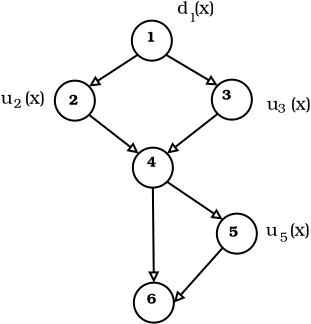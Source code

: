 <?xml version="1.0" encoding="UTF-8"?>
<dia:diagram xmlns:dia="http://www.lysator.liu.se/~alla/dia/"><dia:layer name="Background" visible="true"><dia:object type="Standard - Ellipse" version="0" id="O0"><dia:attribute name="obj_pos"><dia:point val="13.95,4.05"/></dia:attribute><dia:attribute name="obj_bb"><dia:rectangle val="13.9,4;16,6.1"/></dia:attribute><dia:attribute name="elem_corner"><dia:point val="13.95,4.05"/></dia:attribute><dia:attribute name="elem_width"><dia:real val="2"/></dia:attribute><dia:attribute name="elem_height"><dia:real val="2"/></dia:attribute></dia:object><dia:object type="Standard - Ellipse" version="0" id="O1"><dia:attribute name="obj_pos"><dia:point val="17.95,7"/></dia:attribute><dia:attribute name="obj_bb"><dia:rectangle val="17.9,6.95;20,9.05"/></dia:attribute><dia:attribute name="elem_corner"><dia:point val="17.95,7"/></dia:attribute><dia:attribute name="elem_width"><dia:real val="2"/></dia:attribute><dia:attribute name="elem_height"><dia:real val="2"/></dia:attribute></dia:object><dia:object type="Standard - Ellipse" version="0" id="O2"><dia:attribute name="obj_pos"><dia:point val="14.05,17.15"/></dia:attribute><dia:attribute name="obj_bb"><dia:rectangle val="14,17.1;16.1,19.2"/></dia:attribute><dia:attribute name="elem_corner"><dia:point val="14.05,17.15"/></dia:attribute><dia:attribute name="elem_width"><dia:real val="2"/></dia:attribute><dia:attribute name="elem_height"><dia:real val="2"/></dia:attribute></dia:object><dia:object type="Standard - Ellipse" version="0" id="O3"><dia:attribute name="obj_pos"><dia:point val="18.2,13.7"/></dia:attribute><dia:attribute name="obj_bb"><dia:rectangle val="18.15,13.65;20.25,15.75"/></dia:attribute><dia:attribute name="elem_corner"><dia:point val="18.2,13.7"/></dia:attribute><dia:attribute name="elem_width"><dia:real val="2"/></dia:attribute><dia:attribute name="elem_height"><dia:real val="2"/></dia:attribute></dia:object><dia:object type="Standard - Ellipse" version="0" id="O4"><dia:attribute name="obj_pos"><dia:point val="14,10.4"/></dia:attribute><dia:attribute name="obj_bb"><dia:rectangle val="13.95,10.35;16.05,12.45"/></dia:attribute><dia:attribute name="elem_corner"><dia:point val="14,10.4"/></dia:attribute><dia:attribute name="elem_width"><dia:real val="2"/></dia:attribute><dia:attribute name="elem_height"><dia:real val="2"/></dia:attribute></dia:object><dia:object type="Standard - Ellipse" version="0" id="O5"><dia:attribute name="obj_pos"><dia:point val="10.1,7.05"/></dia:attribute><dia:attribute name="obj_bb"><dia:rectangle val="10.05,7;12.15,9.1"/></dia:attribute><dia:attribute name="elem_corner"><dia:point val="10.1,7.05"/></dia:attribute><dia:attribute name="elem_width"><dia:real val="2"/></dia:attribute><dia:attribute name="elem_height"><dia:real val="2"/></dia:attribute></dia:object><dia:object type="Standard - Line" version="0" id="O6"><dia:attribute name="obj_pos"><dia:point val="15.657,5.757"/></dia:attribute><dia:attribute name="obj_bb"><dia:rectangle val="15.589,5.689;18.49,7.662"/></dia:attribute><dia:attribute name="conn_endpoints"><dia:point val="15.657,5.757"/><dia:point val="18.243,7.293"/></dia:attribute><dia:attribute name="numcp"><dia:int val="1"/></dia:attribute><dia:attribute name="line_width"><dia:real val="0.1"/></dia:attribute><dia:attribute name="end_arrow"><dia:enum val="2"/></dia:attribute><dia:attribute name="end_arrow_length"><dia:real val="0.4"/></dia:attribute><dia:attribute name="end_arrow_width"><dia:real val="0.4"/></dia:attribute><dia:connections><dia:connection handle="0" to="O0" connection="7"/><dia:connection handle="1" to="O1" connection="0"/></dia:connections></dia:object><dia:object type="Standard - Line" version="0" id="O7"><dia:attribute name="obj_pos"><dia:point val="14.243,5.757"/></dia:attribute><dia:attribute name="obj_bb"><dia:rectangle val="11.547,5.688;14.312,7.705"/></dia:attribute><dia:attribute name="conn_endpoints"><dia:point val="14.243,5.757"/><dia:point val="11.807,7.343"/></dia:attribute><dia:attribute name="numcp"><dia:int val="1"/></dia:attribute><dia:attribute name="line_width"><dia:real val="0.1"/></dia:attribute><dia:attribute name="end_arrow"><dia:enum val="2"/></dia:attribute><dia:attribute name="end_arrow_length"><dia:real val="0.4"/></dia:attribute><dia:attribute name="end_arrow_width"><dia:real val="0.4"/></dia:attribute><dia:connections><dia:connection handle="0" to="O0" connection="5"/><dia:connection handle="1" to="O5" connection="2"/></dia:connections></dia:object><dia:object type="Standard - Line" version="0" id="O8"><dia:attribute name="obj_pos"><dia:point val="11.807,8.757"/></dia:attribute><dia:attribute name="obj_bb"><dia:rectangle val="11.737,8.687;14.578,11.039"/></dia:attribute><dia:attribute name="conn_endpoints"><dia:point val="11.807,8.757"/><dia:point val="14.293,10.693"/></dia:attribute><dia:attribute name="numcp"><dia:int val="1"/></dia:attribute><dia:attribute name="line_width"><dia:real val="0.1"/></dia:attribute><dia:attribute name="end_arrow"><dia:enum val="2"/></dia:attribute><dia:attribute name="end_arrow_length"><dia:real val="0.4"/></dia:attribute><dia:attribute name="end_arrow_width"><dia:real val="0.4"/></dia:attribute><dia:connections><dia:connection handle="0" to="O5" connection="7"/><dia:connection handle="1" to="O4" connection="0"/></dia:connections></dia:object><dia:object type="Standard - Line" version="0" id="O9"><dia:attribute name="obj_pos"><dia:point val="18.243,8.707"/></dia:attribute><dia:attribute name="obj_bb"><dia:rectangle val="15.421,8.637;18.313,11.039"/></dia:attribute><dia:attribute name="conn_endpoints"><dia:point val="18.243,8.707"/><dia:point val="15.707,10.693"/></dia:attribute><dia:attribute name="numcp"><dia:int val="1"/></dia:attribute><dia:attribute name="line_width"><dia:real val="0.1"/></dia:attribute><dia:attribute name="end_arrow"><dia:enum val="2"/></dia:attribute><dia:attribute name="end_arrow_length"><dia:real val="0.4"/></dia:attribute><dia:attribute name="end_arrow_width"><dia:real val="0.4"/></dia:attribute><dia:connections><dia:connection handle="0" to="O1" connection="5"/><dia:connection handle="1" to="O4" connection="2"/></dia:connections></dia:object><dia:object type="Standard - Line" version="0" id="O10"><dia:attribute name="obj_pos"><dia:point val="15,12.4"/></dia:attribute><dia:attribute name="obj_bb"><dia:rectangle val="14.649,12.35;15.45,17.204"/></dia:attribute><dia:attribute name="conn_endpoints"><dia:point val="15,12.4"/><dia:point val="15.05,17.15"/></dia:attribute><dia:attribute name="numcp"><dia:int val="1"/></dia:attribute><dia:attribute name="line_width"><dia:real val="0.1"/></dia:attribute><dia:attribute name="end_arrow"><dia:enum val="2"/></dia:attribute><dia:attribute name="end_arrow_length"><dia:real val="0.4"/></dia:attribute><dia:attribute name="end_arrow_width"><dia:real val="0.4"/></dia:attribute><dia:connections><dia:connection handle="0" to="O4" connection="6"/><dia:connection handle="1" to="O2" connection="1"/></dia:connections></dia:object><dia:object type="Standard - Line" version="0" id="O11"><dia:attribute name="obj_pos"><dia:point val="15.707,12.107"/></dia:attribute><dia:attribute name="obj_bb"><dia:rectangle val="15.638,12.038;18.759,14.352"/></dia:attribute><dia:attribute name="conn_endpoints"><dia:point val="15.707,12.107"/><dia:point val="18.493,13.993"/></dia:attribute><dia:attribute name="numcp"><dia:int val="1"/></dia:attribute><dia:attribute name="line_width"><dia:real val="0.1"/></dia:attribute><dia:attribute name="end_arrow"><dia:enum val="2"/></dia:attribute><dia:attribute name="end_arrow_length"><dia:real val="0.4"/></dia:attribute><dia:attribute name="end_arrow_width"><dia:real val="0.4"/></dia:attribute><dia:connections><dia:connection handle="0" to="O4" connection="7"/><dia:connection handle="1" to="O3" connection="0"/></dia:connections></dia:object><dia:object type="Standard - Line" version="0" id="O12"><dia:attribute name="obj_pos"><dia:point val="18.493,15.407"/></dia:attribute><dia:attribute name="obj_bb"><dia:rectangle val="15.718,15.336;18.564,18.453"/></dia:attribute><dia:attribute name="conn_endpoints"><dia:point val="18.493,15.407"/><dia:point val="16.05,18.15"/></dia:attribute><dia:attribute name="numcp"><dia:int val="1"/></dia:attribute><dia:attribute name="line_width"><dia:real val="0.1"/></dia:attribute><dia:attribute name="end_arrow"><dia:enum val="2"/></dia:attribute><dia:attribute name="end_arrow_length"><dia:real val="0.4"/></dia:attribute><dia:attribute name="end_arrow_width"><dia:real val="0.4"/></dia:attribute><dia:connections><dia:connection handle="0" to="O3" connection="5"/><dia:connection handle="1" to="O2" connection="4"/></dia:connections></dia:object><dia:object type="Standard - Text" version="0" id="O13"><dia:attribute name="obj_pos"><dia:point val="14.9,5.1"/></dia:attribute><dia:attribute name="obj_bb"><dia:rectangle val="14.602,4.33;15.148,5.38"/></dia:attribute><dia:attribute name="text"><dia:composite type="text"><dia:attribute name="string"><dia:string>#1#</dia:string></dia:attribute><dia:attribute name="font"><dia:font name="Bookman-Demi"/></dia:attribute><dia:attribute name="height"><dia:real val="0.9"/></dia:attribute><dia:attribute name="pos"><dia:point val="14.9,5.1"/></dia:attribute><dia:attribute name="color"><dia:color val="#000000"/></dia:attribute><dia:attribute name="alignment"><dia:enum val="1"/></dia:attribute></dia:composite></dia:attribute></dia:object><dia:object type="Standard - Text" version="0" id="O14"><dia:attribute name="obj_pos"><dia:point val="11.05,8.25"/></dia:attribute><dia:attribute name="obj_bb"><dia:rectangle val="10.752,7.48;11.297,8.53"/></dia:attribute><dia:attribute name="text"><dia:composite type="text"><dia:attribute name="string"><dia:string>#2#</dia:string></dia:attribute><dia:attribute name="font"><dia:font name="Bookman-Demi"/></dia:attribute><dia:attribute name="height"><dia:real val="0.9"/></dia:attribute><dia:attribute name="pos"><dia:point val="11.05,8.25"/></dia:attribute><dia:attribute name="color"><dia:color val="#000000"/></dia:attribute><dia:attribute name="alignment"><dia:enum val="1"/></dia:attribute></dia:composite></dia:attribute></dia:object><dia:object type="Standard - Text" version="0" id="O15"><dia:attribute name="obj_pos"><dia:point val="18.7,8"/></dia:attribute><dia:attribute name="obj_bb"><dia:rectangle val="18.453,7.23;18.997,8.28"/></dia:attribute><dia:attribute name="text"><dia:composite type="text"><dia:attribute name="string"><dia:string>#3#</dia:string></dia:attribute><dia:attribute name="font"><dia:font name="Bookman-Demi"/></dia:attribute><dia:attribute name="height"><dia:real val="0.9"/></dia:attribute><dia:attribute name="pos"><dia:point val="18.7,8"/></dia:attribute><dia:attribute name="color"><dia:color val="#000000"/></dia:attribute><dia:attribute name="alignment"><dia:enum val="1"/></dia:attribute></dia:composite></dia:attribute></dia:object><dia:object type="Standard - Text" version="0" id="O16"><dia:attribute name="obj_pos"><dia:point val="14.95,11.35"/></dia:attribute><dia:attribute name="obj_bb"><dia:rectangle val="14.703,10.58;15.248,11.63"/></dia:attribute><dia:attribute name="text"><dia:composite type="text"><dia:attribute name="string"><dia:string>#4#</dia:string></dia:attribute><dia:attribute name="font"><dia:font name="Bookman-Demi"/></dia:attribute><dia:attribute name="height"><dia:real val="0.9"/></dia:attribute><dia:attribute name="pos"><dia:point val="14.95,11.35"/></dia:attribute><dia:attribute name="color"><dia:color val="#000000"/></dia:attribute><dia:attribute name="alignment"><dia:enum val="1"/></dia:attribute></dia:composite></dia:attribute></dia:object><dia:object type="Standard - Text" version="0" id="O17"><dia:attribute name="obj_pos"><dia:point val="19.05,14.85"/></dia:attribute><dia:attribute name="obj_bb"><dia:rectangle val="18.802,14.08;19.348,15.13"/></dia:attribute><dia:attribute name="text"><dia:composite type="text"><dia:attribute name="string"><dia:string>#5#</dia:string></dia:attribute><dia:attribute name="font"><dia:font name="Bookman-Demi"/></dia:attribute><dia:attribute name="height"><dia:real val="0.9"/></dia:attribute><dia:attribute name="pos"><dia:point val="19.05,14.85"/></dia:attribute><dia:attribute name="color"><dia:color val="#000000"/></dia:attribute><dia:attribute name="alignment"><dia:enum val="1"/></dia:attribute></dia:composite></dia:attribute></dia:object><dia:object type="Standard - Text" version="0" id="O18"><dia:attribute name="obj_pos"><dia:point val="14.95,18.2"/></dia:attribute><dia:attribute name="obj_bb"><dia:rectangle val="14.703,17.43;15.248,18.48"/></dia:attribute><dia:attribute name="text"><dia:composite type="text"><dia:attribute name="string"><dia:string>#6#</dia:string></dia:attribute><dia:attribute name="font"><dia:font name="Bookman-Demi"/></dia:attribute><dia:attribute name="height"><dia:real val="0.9"/></dia:attribute><dia:attribute name="pos"><dia:point val="14.95,18.2"/></dia:attribute><dia:attribute name="color"><dia:color val="#000000"/></dia:attribute><dia:attribute name="alignment"><dia:enum val="1"/></dia:attribute></dia:composite></dia:attribute></dia:object><dia:object type="Standard - Text" version="0" id="O19"><dia:attribute name="obj_pos"><dia:point val="17.15,3.7"/></dia:attribute><dia:attribute name="obj_bb"><dia:rectangle val="16.067,2.77;18.283,4.02"/></dia:attribute><dia:attribute name="text"><dia:composite type="text"><dia:attribute name="string"><dia:string>#d (x)#</dia:string></dia:attribute><dia:attribute name="font"><dia:font name="Bookman-Light"/></dia:attribute><dia:attribute name="height"><dia:real val="1.1"/></dia:attribute><dia:attribute name="pos"><dia:point val="17.15,3.7"/></dia:attribute><dia:attribute name="color"><dia:color val="#000000"/></dia:attribute><dia:attribute name="alignment"><dia:enum val="1"/></dia:attribute></dia:composite></dia:attribute></dia:object><dia:object type="Standard - Text" version="0" id="O20"><dia:attribute name="obj_pos"><dia:point val="8.5,8.2"/></dia:attribute><dia:attribute name="obj_bb"><dia:rectangle val="7.266,7.27;9.784,8.52"/></dia:attribute><dia:attribute name="text"><dia:composite type="text"><dia:attribute name="string"><dia:string>#u  (x)#</dia:string></dia:attribute><dia:attribute name="font"><dia:font name="Bookman-Light"/></dia:attribute><dia:attribute name="height"><dia:real val="1.1"/></dia:attribute><dia:attribute name="pos"><dia:point val="8.5,8.2"/></dia:attribute><dia:attribute name="color"><dia:color val="#000000"/></dia:attribute><dia:attribute name="alignment"><dia:enum val="1"/></dia:attribute></dia:composite></dia:attribute></dia:object><dia:object type="Standard - Text" version="0" id="O21"><dia:attribute name="obj_pos"><dia:point val="21.75,14.8"/></dia:attribute><dia:attribute name="obj_bb"><dia:rectangle val="20.516,13.87;23.034,15.12"/></dia:attribute><dia:attribute name="text"><dia:composite type="text"><dia:attribute name="string"><dia:string>#u  (x)#</dia:string></dia:attribute><dia:attribute name="font"><dia:font name="Bookman-Light"/></dia:attribute><dia:attribute name="height"><dia:real val="1.1"/></dia:attribute><dia:attribute name="pos"><dia:point val="21.75,14.8"/></dia:attribute><dia:attribute name="color"><dia:color val="#000000"/></dia:attribute><dia:attribute name="alignment"><dia:enum val="1"/></dia:attribute></dia:composite></dia:attribute></dia:object><dia:object type="Standard - Text" version="0" id="O22"><dia:attribute name="obj_pos"><dia:point val="17,4.1"/></dia:attribute><dia:attribute name="obj_bb"><dia:rectangle val="16.734,3.41;17.216,4.36"/></dia:attribute><dia:attribute name="text"><dia:composite type="text"><dia:attribute name="string"><dia:string>#1#</dia:string></dia:attribute><dia:attribute name="font"><dia:font name="Bookman-Light"/></dia:attribute><dia:attribute name="height"><dia:real val="0.8"/></dia:attribute><dia:attribute name="pos"><dia:point val="17,4.1"/></dia:attribute><dia:attribute name="color"><dia:color val="#000000"/></dia:attribute><dia:attribute name="alignment"><dia:enum val="1"/></dia:attribute></dia:composite></dia:attribute></dia:object><dia:object type="Standard - Text" version="0" id="O23"><dia:attribute name="obj_pos"><dia:point val="8.25,8.4"/></dia:attribute><dia:attribute name="obj_bb"><dia:rectangle val="7.984,7.71;8.466,8.66"/></dia:attribute><dia:attribute name="text"><dia:composite type="text"><dia:attribute name="string"><dia:string>#2#</dia:string></dia:attribute><dia:attribute name="font"><dia:font name="Bookman-Light"/></dia:attribute><dia:attribute name="height"><dia:real val="0.8"/></dia:attribute><dia:attribute name="pos"><dia:point val="8.25,8.4"/></dia:attribute><dia:attribute name="color"><dia:color val="#000000"/></dia:attribute><dia:attribute name="alignment"><dia:enum val="1"/></dia:attribute></dia:composite></dia:attribute></dia:object><dia:object type="Standard - Text" version="0" id="O24"><dia:attribute name="obj_pos"><dia:point val="21.45,8.65"/></dia:attribute><dia:attribute name="obj_bb"><dia:rectangle val="21.184,7.96;21.666,8.91"/></dia:attribute><dia:attribute name="text"><dia:composite type="text"><dia:attribute name="string"><dia:string>#3#</dia:string></dia:attribute><dia:attribute name="font"><dia:font name="Bookman-Light"/></dia:attribute><dia:attribute name="height"><dia:real val="0.8"/></dia:attribute><dia:attribute name="pos"><dia:point val="21.45,8.65"/></dia:attribute><dia:attribute name="color"><dia:color val="#000000"/></dia:attribute><dia:attribute name="alignment"><dia:enum val="1"/></dia:attribute></dia:composite></dia:attribute></dia:object><dia:object type="Standard - Text" version="0" id="O25"><dia:attribute name="obj_pos"><dia:point val="21.55,15.1"/></dia:attribute><dia:attribute name="obj_bb"><dia:rectangle val="21.284,14.41;21.766,15.36"/></dia:attribute><dia:attribute name="text"><dia:composite type="text"><dia:attribute name="string"><dia:string>#5#</dia:string></dia:attribute><dia:attribute name="font"><dia:font name="Bookman-Light"/></dia:attribute><dia:attribute name="height"><dia:real val="0.8"/></dia:attribute><dia:attribute name="pos"><dia:point val="21.55,15.1"/></dia:attribute><dia:attribute name="color"><dia:color val="#000000"/></dia:attribute><dia:attribute name="alignment"><dia:enum val="1"/></dia:attribute></dia:composite></dia:attribute></dia:object><dia:object type="Standard - Text" version="0" id="O26"><dia:attribute name="obj_pos"><dia:point val="21.8,8.5"/></dia:attribute><dia:attribute name="obj_bb"><dia:rectangle val="20.566,7.62;23.034,8.72"/></dia:attribute><dia:attribute name="text"><dia:composite type="text"><dia:attribute name="string"><dia:string>#u  (x)#</dia:string></dia:attribute><dia:attribute name="font"><dia:font name="Bookman-Light"/></dia:attribute><dia:attribute name="height"><dia:real val="1.1"/></dia:attribute><dia:attribute name="pos"><dia:point val="21.8,8.5"/></dia:attribute><dia:attribute name="color"><dia:color val="#000000"/></dia:attribute><dia:attribute name="alignment"><dia:enum val="1"/></dia:attribute></dia:composite></dia:attribute></dia:object></dia:layer></dia:diagram>
